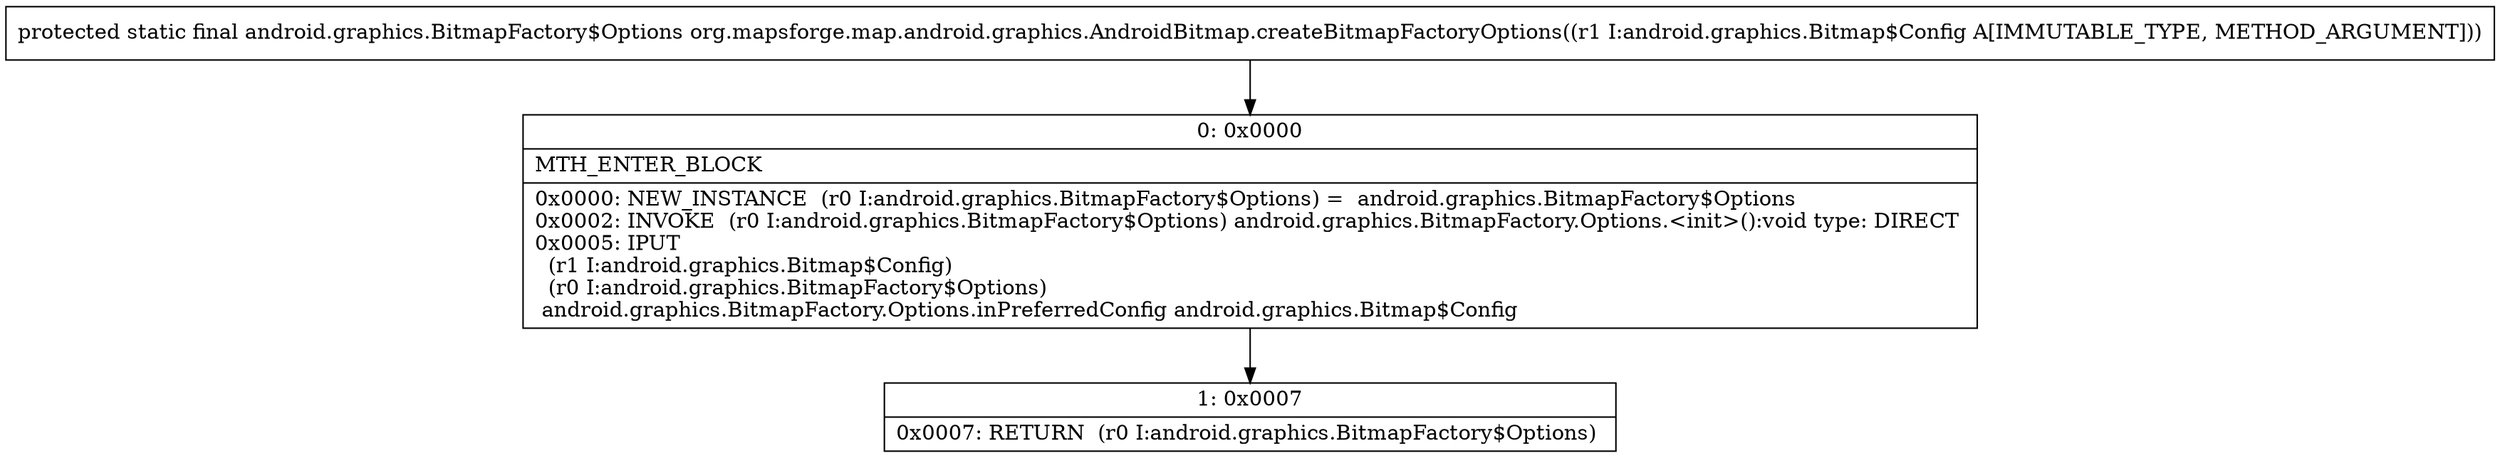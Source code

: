 digraph "CFG fororg.mapsforge.map.android.graphics.AndroidBitmap.createBitmapFactoryOptions(Landroid\/graphics\/Bitmap$Config;)Landroid\/graphics\/BitmapFactory$Options;" {
Node_0 [shape=record,label="{0\:\ 0x0000|MTH_ENTER_BLOCK\l|0x0000: NEW_INSTANCE  (r0 I:android.graphics.BitmapFactory$Options) =  android.graphics.BitmapFactory$Options \l0x0002: INVOKE  (r0 I:android.graphics.BitmapFactory$Options) android.graphics.BitmapFactory.Options.\<init\>():void type: DIRECT \l0x0005: IPUT  \l  (r1 I:android.graphics.Bitmap$Config)\l  (r0 I:android.graphics.BitmapFactory$Options)\l android.graphics.BitmapFactory.Options.inPreferredConfig android.graphics.Bitmap$Config \l}"];
Node_1 [shape=record,label="{1\:\ 0x0007|0x0007: RETURN  (r0 I:android.graphics.BitmapFactory$Options) \l}"];
MethodNode[shape=record,label="{protected static final android.graphics.BitmapFactory$Options org.mapsforge.map.android.graphics.AndroidBitmap.createBitmapFactoryOptions((r1 I:android.graphics.Bitmap$Config A[IMMUTABLE_TYPE, METHOD_ARGUMENT])) }"];
MethodNode -> Node_0;
Node_0 -> Node_1;
}

